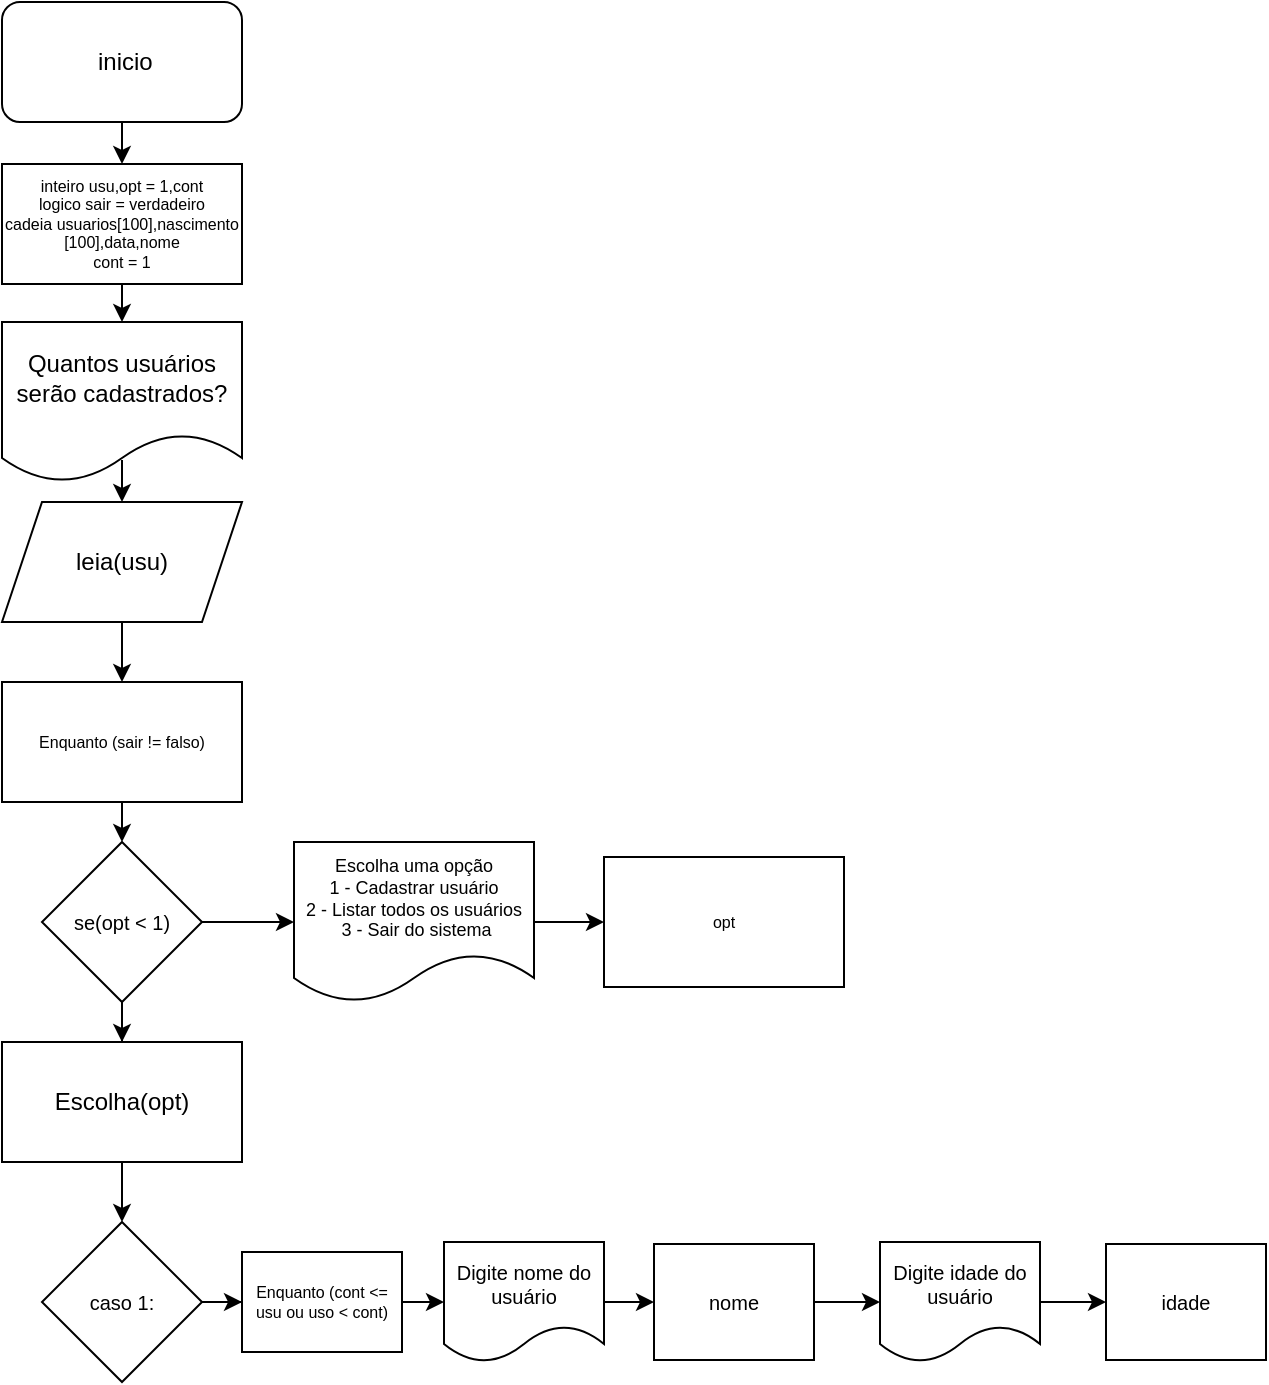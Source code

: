 <mxfile version="19.0.0" type="device"><diagram id="xAZqlchbeGkuY3kcdyr8" name="Page-1"><mxGraphModel dx="785" dy="520" grid="1" gridSize="10" guides="1" tooltips="1" connect="1" arrows="1" fold="1" page="1" pageScale="1" pageWidth="827" pageHeight="1169" math="0" shadow="0"><root><mxCell id="0"/><mxCell id="1" parent="0"/><mxCell id="8uG61-TOzGcdwW39T3SR-7" value="" style="edgeStyle=none;rounded=0;orthogonalLoop=1;jettySize=auto;html=1;fontSize=8;" edge="1" parent="1" source="8uG61-TOzGcdwW39T3SR-1" target="8uG61-TOzGcdwW39T3SR-6"><mxGeometry relative="1" as="geometry"/></mxCell><mxCell id="8uG61-TOzGcdwW39T3SR-1" value="&lt;font style=&quot;vertical-align: inherit;&quot;&gt;&lt;font style=&quot;vertical-align: inherit;&quot;&gt;&lt;font style=&quot;vertical-align: inherit;&quot;&gt;&lt;font style=&quot;vertical-align: inherit;&quot;&gt;&amp;nbsp;inicio&lt;/font&gt;&lt;/font&gt;&lt;/font&gt;&lt;/font&gt;" style="rounded=1;whiteSpace=wrap;html=1;" vertex="1" parent="1"><mxGeometry x="100" width="120" height="60" as="geometry"/></mxCell><mxCell id="8uG61-TOzGcdwW39T3SR-5" value="" style="edgeStyle=none;rounded=0;orthogonalLoop=1;jettySize=auto;html=1;exitX=0.5;exitY=0.863;exitDx=0;exitDy=0;exitPerimeter=0;" edge="1" parent="1" source="8uG61-TOzGcdwW39T3SR-2" target="8uG61-TOzGcdwW39T3SR-4"><mxGeometry relative="1" as="geometry"/></mxCell><mxCell id="8uG61-TOzGcdwW39T3SR-2" value="&lt;font style=&quot;vertical-align: inherit;&quot;&gt;&lt;font style=&quot;vertical-align: inherit;&quot;&gt;&lt;font style=&quot;vertical-align: inherit;&quot;&gt;&lt;font style=&quot;vertical-align: inherit;&quot;&gt;Quantos usuários serão cadastrados?&lt;/font&gt;&lt;/font&gt;&lt;/font&gt;&lt;/font&gt;" style="shape=document;whiteSpace=wrap;html=1;boundedLbl=1;" vertex="1" parent="1"><mxGeometry x="100" y="160" width="120" height="80" as="geometry"/></mxCell><mxCell id="8uG61-TOzGcdwW39T3SR-10" value="" style="edgeStyle=none;rounded=0;orthogonalLoop=1;jettySize=auto;html=1;fontSize=8;" edge="1" parent="1" source="8uG61-TOzGcdwW39T3SR-4" target="8uG61-TOzGcdwW39T3SR-9"><mxGeometry relative="1" as="geometry"/></mxCell><mxCell id="8uG61-TOzGcdwW39T3SR-4" value="leia(usu)" style="shape=parallelogram;perimeter=parallelogramPerimeter;whiteSpace=wrap;html=1;fixedSize=1;" vertex="1" parent="1"><mxGeometry x="100" y="250" width="120" height="60" as="geometry"/></mxCell><mxCell id="8uG61-TOzGcdwW39T3SR-8" value="" style="edgeStyle=none;rounded=0;orthogonalLoop=1;jettySize=auto;html=1;fontSize=8;" edge="1" parent="1" source="8uG61-TOzGcdwW39T3SR-6" target="8uG61-TOzGcdwW39T3SR-2"><mxGeometry relative="1" as="geometry"/></mxCell><mxCell id="8uG61-TOzGcdwW39T3SR-6" value="&lt;div style=&quot;font-size: 8px;&quot;&gt;&lt;font style=&quot;vertical-align: inherit; font-size: 8px;&quot;&gt;&lt;font style=&quot;vertical-align: inherit; font-size: 8px;&quot;&gt;&lt;font style=&quot;vertical-align: inherit; font-size: 8px;&quot;&gt;&lt;font style=&quot;vertical-align: inherit; font-size: 8px;&quot;&gt;&lt;font style=&quot;vertical-align: inherit; font-size: 8px;&quot;&gt;&lt;font style=&quot;vertical-align: inherit; font-size: 8px;&quot;&gt;&lt;font style=&quot;vertical-align: inherit; font-size: 8px;&quot;&gt;&lt;font style=&quot;vertical-align: inherit; font-size: 8px;&quot;&gt;inteiro usu,opt = 1,cont&lt;/font&gt;&lt;/font&gt;&lt;/font&gt;&lt;/font&gt;&lt;/font&gt;&lt;/font&gt;&lt;/font&gt;&lt;/font&gt;&lt;/div&gt;&lt;div style=&quot;font-size: 8px;&quot;&gt;&lt;font style=&quot;font-size: 8px;&quot;&gt;&#9;&#9;&lt;font style=&quot;vertical-align: inherit; font-size: 8px;&quot;&gt;&lt;font style=&quot;vertical-align: inherit; font-size: 8px;&quot;&gt;&lt;font style=&quot;vertical-align: inherit; font-size: 8px;&quot;&gt;&lt;font style=&quot;vertical-align: inherit; font-size: 8px;&quot;&gt;&lt;font style=&quot;vertical-align: inherit; font-size: 8px;&quot;&gt;&lt;font style=&quot;vertical-align: inherit; font-size: 8px;&quot;&gt;&lt;font style=&quot;vertical-align: inherit; font-size: 8px;&quot;&gt;&lt;font style=&quot;vertical-align: inherit; font-size: 8px;&quot;&gt;logico sair = verdadeiro&lt;/font&gt;&lt;/font&gt;&lt;/font&gt;&lt;/font&gt;&lt;/font&gt;&lt;/font&gt;&lt;/font&gt;&lt;/font&gt;&lt;/font&gt;&lt;/div&gt;&lt;div style=&quot;font-size: 8px;&quot;&gt;&lt;font style=&quot;font-size: 8px;&quot;&gt;&lt;span style=&quot;&quot;&gt;&#9;&#9;&lt;/span&gt;&lt;font style=&quot;vertical-align: inherit; font-size: 8px;&quot;&gt;&lt;font style=&quot;vertical-align: inherit; font-size: 8px;&quot;&gt;&lt;font style=&quot;vertical-align: inherit; font-size: 8px;&quot;&gt;&lt;font style=&quot;vertical-align: inherit; font-size: 8px;&quot;&gt;&lt;font style=&quot;vertical-align: inherit; font-size: 8px;&quot;&gt;&lt;font style=&quot;vertical-align: inherit; font-size: 8px;&quot;&gt;&lt;font style=&quot;vertical-align: inherit; font-size: 8px;&quot;&gt;&lt;font style=&quot;vertical-align: inherit; font-size: 8px;&quot;&gt;cadeia usuarios[100],nascimento [100],data,nome&lt;/font&gt;&lt;/font&gt;&lt;/font&gt;&lt;/font&gt;&lt;/font&gt;&lt;/font&gt;&lt;/font&gt;&lt;/font&gt;&lt;/font&gt;&lt;/div&gt;&lt;div style=&quot;font-size: 8px;&quot;&gt;&lt;font style=&quot;font-size: 8px;&quot;&gt;&#9;&#9;&lt;font style=&quot;vertical-align: inherit; font-size: 8px;&quot;&gt;&lt;font style=&quot;vertical-align: inherit; font-size: 8px;&quot;&gt;&lt;font style=&quot;vertical-align: inherit; font-size: 8px;&quot;&gt;&lt;font style=&quot;vertical-align: inherit; font-size: 8px;&quot;&gt;&lt;font style=&quot;vertical-align: inherit; font-size: 8px;&quot;&gt;&lt;font style=&quot;vertical-align: inherit; font-size: 8px;&quot;&gt;&lt;font style=&quot;vertical-align: inherit; font-size: 8px;&quot;&gt;&lt;font style=&quot;vertical-align: inherit; font-size: 8px;&quot;&gt;cont = 1&lt;/font&gt;&lt;/font&gt;&lt;/font&gt;&lt;/font&gt;&lt;/font&gt;&lt;/font&gt;&lt;/font&gt;&lt;/font&gt;&lt;/font&gt;&lt;/div&gt;" style="rounded=0;whiteSpace=wrap;html=1;" vertex="1" parent="1"><mxGeometry x="100" y="81" width="120" height="60" as="geometry"/></mxCell><mxCell id="8uG61-TOzGcdwW39T3SR-12" value="" style="edgeStyle=none;rounded=0;orthogonalLoop=1;jettySize=auto;html=1;fontSize=8;" edge="1" parent="1" source="8uG61-TOzGcdwW39T3SR-9" target="8uG61-TOzGcdwW39T3SR-11"><mxGeometry relative="1" as="geometry"/></mxCell><mxCell id="8uG61-TOzGcdwW39T3SR-9" value="Enquanto (sair != falso)" style="rounded=0;whiteSpace=wrap;html=1;fontSize=8;" vertex="1" parent="1"><mxGeometry x="100" y="340" width="120" height="60" as="geometry"/></mxCell><mxCell id="8uG61-TOzGcdwW39T3SR-14" value="" style="edgeStyle=none;rounded=0;orthogonalLoop=1;jettySize=auto;html=1;fontSize=8;" edge="1" parent="1" source="8uG61-TOzGcdwW39T3SR-11" target="8uG61-TOzGcdwW39T3SR-13"><mxGeometry relative="1" as="geometry"/></mxCell><mxCell id="8uG61-TOzGcdwW39T3SR-22" value="" style="edgeStyle=orthogonalEdgeStyle;rounded=0;orthogonalLoop=1;jettySize=auto;html=1;fontSize=10;" edge="1" parent="1" source="8uG61-TOzGcdwW39T3SR-11" target="8uG61-TOzGcdwW39T3SR-20"><mxGeometry relative="1" as="geometry"/></mxCell><mxCell id="8uG61-TOzGcdwW39T3SR-11" value="&lt;font style=&quot;font-size: 10px;&quot;&gt;se(opt &amp;lt; 1)&lt;/font&gt;" style="rhombus;whiteSpace=wrap;html=1;fontSize=8;" vertex="1" parent="1"><mxGeometry x="120" y="420" width="80" height="80" as="geometry"/></mxCell><mxCell id="8uG61-TOzGcdwW39T3SR-65" value="" style="edgeStyle=orthogonalEdgeStyle;rounded=0;orthogonalLoop=1;jettySize=auto;html=1;fontSize=10;" edge="1" parent="1" source="8uG61-TOzGcdwW39T3SR-13" target="8uG61-TOzGcdwW39T3SR-64"><mxGeometry relative="1" as="geometry"/></mxCell><mxCell id="8uG61-TOzGcdwW39T3SR-13" value="&lt;font style=&quot;font-size: 9px;&quot;&gt;Escolha uma opção &lt;br&gt;1 - Cadastrar usuário &lt;br&gt;2 - Listar todos os usuários&lt;br&gt;&amp;nbsp;3 - Sair do sistema&lt;/font&gt;" style="shape=document;whiteSpace=wrap;html=1;boundedLbl=1;fontSize=8;" vertex="1" parent="1"><mxGeometry x="246" y="420" width="120" height="80" as="geometry"/></mxCell><mxCell id="8uG61-TOzGcdwW39T3SR-24" value="" style="edgeStyle=orthogonalEdgeStyle;rounded=0;orthogonalLoop=1;jettySize=auto;html=1;fontSize=10;" edge="1" parent="1" source="8uG61-TOzGcdwW39T3SR-20" target="8uG61-TOzGcdwW39T3SR-23"><mxGeometry relative="1" as="geometry"/></mxCell><mxCell id="8uG61-TOzGcdwW39T3SR-20" value="&lt;font style=&quot;font-size: 12px;&quot;&gt;Escolha(opt)&lt;/font&gt;" style="rounded=0;whiteSpace=wrap;html=1;fontSize=8;" vertex="1" parent="1"><mxGeometry x="100" y="520" width="120" height="60" as="geometry"/></mxCell><mxCell id="8uG61-TOzGcdwW39T3SR-60" value="" style="edgeStyle=orthogonalEdgeStyle;rounded=0;orthogonalLoop=1;jettySize=auto;html=1;fontSize=10;" edge="1" parent="1" source="8uG61-TOzGcdwW39T3SR-23" target="8uG61-TOzGcdwW39T3SR-59"><mxGeometry relative="1" as="geometry"/></mxCell><mxCell id="8uG61-TOzGcdwW39T3SR-23" value="caso 1:" style="rhombus;whiteSpace=wrap;html=1;fontSize=10;" vertex="1" parent="1"><mxGeometry x="120" y="610" width="80" height="80" as="geometry"/></mxCell><mxCell id="8uG61-TOzGcdwW39T3SR-29" value="" style="edgeStyle=orthogonalEdgeStyle;rounded=0;orthogonalLoop=1;jettySize=auto;html=1;fontSize=10;" edge="1" parent="1" source="8uG61-TOzGcdwW39T3SR-26" target="8uG61-TOzGcdwW39T3SR-28"><mxGeometry relative="1" as="geometry"/></mxCell><mxCell id="8uG61-TOzGcdwW39T3SR-26" value="Digite nome do usuário" style="shape=document;whiteSpace=wrap;html=1;boundedLbl=1;fontSize=10;" vertex="1" parent="1"><mxGeometry x="321" y="620" width="80" height="60" as="geometry"/></mxCell><mxCell id="8uG61-TOzGcdwW39T3SR-57" value="" style="edgeStyle=orthogonalEdgeStyle;rounded=0;orthogonalLoop=1;jettySize=auto;html=1;fontSize=10;" edge="1" parent="1" source="8uG61-TOzGcdwW39T3SR-28" target="8uG61-TOzGcdwW39T3SR-31"><mxGeometry relative="1" as="geometry"/></mxCell><mxCell id="8uG61-TOzGcdwW39T3SR-28" value="nome" style="rounded=0;whiteSpace=wrap;html=1;fontSize=10;" vertex="1" parent="1"><mxGeometry x="426" y="621" width="80" height="58" as="geometry"/></mxCell><mxCell id="8uG61-TOzGcdwW39T3SR-58" value="" style="edgeStyle=orthogonalEdgeStyle;rounded=0;orthogonalLoop=1;jettySize=auto;html=1;fontSize=10;" edge="1" parent="1" source="8uG61-TOzGcdwW39T3SR-31" target="8uG61-TOzGcdwW39T3SR-32"><mxGeometry relative="1" as="geometry"/></mxCell><mxCell id="8uG61-TOzGcdwW39T3SR-31" value="Digite idade do usuário" style="shape=document;whiteSpace=wrap;html=1;boundedLbl=1;fontSize=10;" vertex="1" parent="1"><mxGeometry x="539" y="620" width="80" height="60" as="geometry"/></mxCell><mxCell id="8uG61-TOzGcdwW39T3SR-32" value="idade" style="rounded=0;whiteSpace=wrap;html=1;fontSize=10;" vertex="1" parent="1"><mxGeometry x="652" y="621" width="80" height="58" as="geometry"/></mxCell><mxCell id="8uG61-TOzGcdwW39T3SR-63" value="" style="edgeStyle=orthogonalEdgeStyle;rounded=0;orthogonalLoop=1;jettySize=auto;html=1;fontSize=10;" edge="1" parent="1" source="8uG61-TOzGcdwW39T3SR-59" target="8uG61-TOzGcdwW39T3SR-26"><mxGeometry relative="1" as="geometry"/></mxCell><mxCell id="8uG61-TOzGcdwW39T3SR-59" value="Enquanto (cont &amp;lt;= usu ou uso &amp;lt; cont)" style="rounded=0;whiteSpace=wrap;html=1;fontSize=8;" vertex="1" parent="1"><mxGeometry x="220" y="625" width="80" height="50" as="geometry"/></mxCell><mxCell id="8uG61-TOzGcdwW39T3SR-64" value="opt" style="whiteSpace=wrap;html=1;fontSize=8;" vertex="1" parent="1"><mxGeometry x="401" y="427.5" width="120" height="65" as="geometry"/></mxCell></root></mxGraphModel></diagram></mxfile>